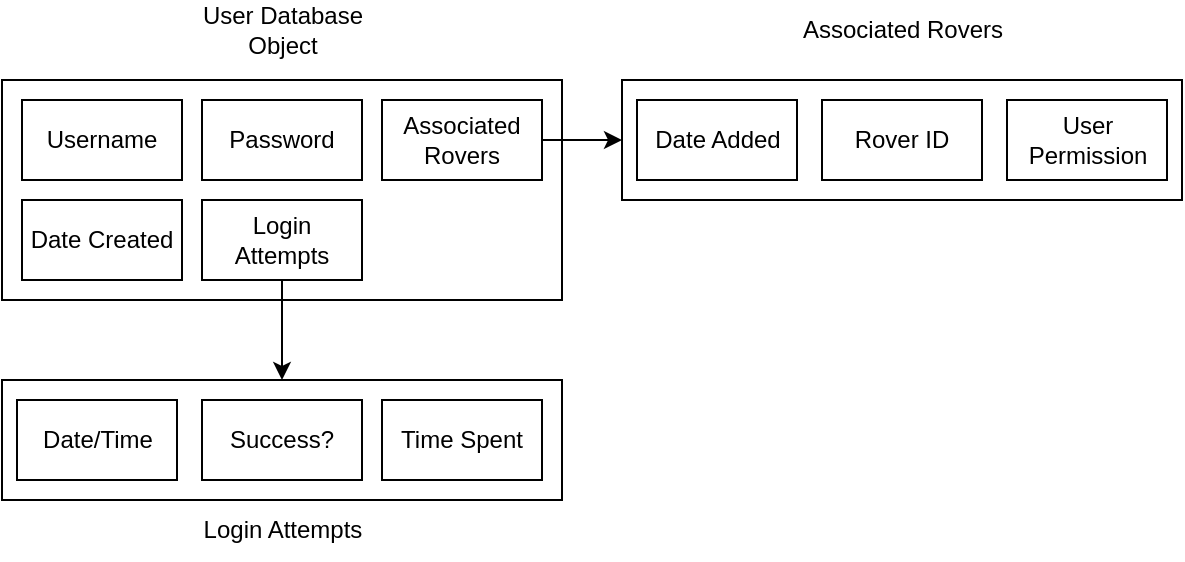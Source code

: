 <mxfile version="22.0.4" type="device">
  <diagram name="Page-1" id="dPX_2XF36LBO8KbWEEkA">
    <mxGraphModel dx="875" dy="525" grid="1" gridSize="10" guides="1" tooltips="1" connect="1" arrows="1" fold="1" page="1" pageScale="1" pageWidth="850" pageHeight="1100" math="0" shadow="0">
      <root>
        <mxCell id="0" />
        <mxCell id="1" parent="0" />
        <mxCell id="nyWDMQUpkCFgN6BWgU8t-1" value="" style="rounded=0;whiteSpace=wrap;html=1;" vertex="1" parent="1">
          <mxGeometry x="10" y="130" width="280" height="110" as="geometry" />
        </mxCell>
        <mxCell id="nyWDMQUpkCFgN6BWgU8t-2" value="Username" style="rounded=0;whiteSpace=wrap;html=1;" vertex="1" parent="1">
          <mxGeometry x="20" y="140" width="80" height="40" as="geometry" />
        </mxCell>
        <mxCell id="nyWDMQUpkCFgN6BWgU8t-3" value="User Database Object" style="text;html=1;strokeColor=none;fillColor=none;align=center;verticalAlign=middle;whiteSpace=wrap;rounded=0;" vertex="1" parent="1">
          <mxGeometry x="97.5" y="90" width="105" height="30" as="geometry" />
        </mxCell>
        <mxCell id="nyWDMQUpkCFgN6BWgU8t-4" value="Password" style="rounded=0;whiteSpace=wrap;html=1;" vertex="1" parent="1">
          <mxGeometry x="110" y="140" width="80" height="40" as="geometry" />
        </mxCell>
        <mxCell id="nyWDMQUpkCFgN6BWgU8t-24" style="edgeStyle=orthogonalEdgeStyle;rounded=0;orthogonalLoop=1;jettySize=auto;html=1;exitX=1;exitY=0.5;exitDx=0;exitDy=0;entryX=0;entryY=0.5;entryDx=0;entryDy=0;" edge="1" parent="1" source="nyWDMQUpkCFgN6BWgU8t-5" target="nyWDMQUpkCFgN6BWgU8t-15">
          <mxGeometry relative="1" as="geometry" />
        </mxCell>
        <mxCell id="nyWDMQUpkCFgN6BWgU8t-5" value="Associated Rovers" style="rounded=0;whiteSpace=wrap;html=1;" vertex="1" parent="1">
          <mxGeometry x="200" y="140" width="80" height="40" as="geometry" />
        </mxCell>
        <mxCell id="nyWDMQUpkCFgN6BWgU8t-6" style="edgeStyle=orthogonalEdgeStyle;rounded=0;orthogonalLoop=1;jettySize=auto;html=1;exitX=0.5;exitY=1;exitDx=0;exitDy=0;" edge="1" parent="1" source="nyWDMQUpkCFgN6BWgU8t-1" target="nyWDMQUpkCFgN6BWgU8t-1">
          <mxGeometry relative="1" as="geometry" />
        </mxCell>
        <mxCell id="nyWDMQUpkCFgN6BWgU8t-8" style="edgeStyle=orthogonalEdgeStyle;rounded=0;orthogonalLoop=1;jettySize=auto;html=1;exitX=0.5;exitY=1;exitDx=0;exitDy=0;" edge="1" parent="1" source="nyWDMQUpkCFgN6BWgU8t-1" target="nyWDMQUpkCFgN6BWgU8t-1">
          <mxGeometry relative="1" as="geometry" />
        </mxCell>
        <mxCell id="nyWDMQUpkCFgN6BWgU8t-11" value="Associated Rovers" style="text;html=1;strokeColor=none;fillColor=none;align=center;verticalAlign=middle;whiteSpace=wrap;rounded=0;" vertex="1" parent="1">
          <mxGeometry x="407.5" y="90" width="105" height="30" as="geometry" />
        </mxCell>
        <mxCell id="nyWDMQUpkCFgN6BWgU8t-12" value="Date Created" style="rounded=0;whiteSpace=wrap;html=1;" vertex="1" parent="1">
          <mxGeometry x="20" y="190" width="80" height="40" as="geometry" />
        </mxCell>
        <mxCell id="nyWDMQUpkCFgN6BWgU8t-19" style="edgeStyle=orthogonalEdgeStyle;rounded=0;orthogonalLoop=1;jettySize=auto;html=1;entryX=0.5;entryY=0;entryDx=0;entryDy=0;" edge="1" parent="1" source="nyWDMQUpkCFgN6BWgU8t-13" target="nyWDMQUpkCFgN6BWgU8t-17">
          <mxGeometry relative="1" as="geometry" />
        </mxCell>
        <mxCell id="nyWDMQUpkCFgN6BWgU8t-13" value="Login Attempts" style="rounded=0;whiteSpace=wrap;html=1;" vertex="1" parent="1">
          <mxGeometry x="110" y="190" width="80" height="40" as="geometry" />
        </mxCell>
        <mxCell id="nyWDMQUpkCFgN6BWgU8t-15" value="" style="rounded=0;whiteSpace=wrap;html=1;" vertex="1" parent="1">
          <mxGeometry x="320" y="130" width="280" height="60" as="geometry" />
        </mxCell>
        <mxCell id="nyWDMQUpkCFgN6BWgU8t-17" value="" style="rounded=0;whiteSpace=wrap;html=1;" vertex="1" parent="1">
          <mxGeometry x="10" y="280" width="280" height="60" as="geometry" />
        </mxCell>
        <mxCell id="nyWDMQUpkCFgN6BWgU8t-20" value="Date Added" style="rounded=0;whiteSpace=wrap;html=1;" vertex="1" parent="1">
          <mxGeometry x="327.5" y="140" width="80" height="40" as="geometry" />
        </mxCell>
        <mxCell id="nyWDMQUpkCFgN6BWgU8t-21" value="Rover ID" style="rounded=0;whiteSpace=wrap;html=1;" vertex="1" parent="1">
          <mxGeometry x="420" y="140" width="80" height="40" as="geometry" />
        </mxCell>
        <mxCell id="nyWDMQUpkCFgN6BWgU8t-22" value="User Permission" style="rounded=0;whiteSpace=wrap;html=1;" vertex="1" parent="1">
          <mxGeometry x="512.5" y="140" width="80" height="40" as="geometry" />
        </mxCell>
        <mxCell id="nyWDMQUpkCFgN6BWgU8t-25" value="Date/Time" style="rounded=0;whiteSpace=wrap;html=1;" vertex="1" parent="1">
          <mxGeometry x="17.5" y="290" width="80" height="40" as="geometry" />
        </mxCell>
        <mxCell id="nyWDMQUpkCFgN6BWgU8t-26" value="Success?" style="rounded=0;whiteSpace=wrap;html=1;" vertex="1" parent="1">
          <mxGeometry x="110" y="290" width="80" height="40" as="geometry" />
        </mxCell>
        <mxCell id="nyWDMQUpkCFgN6BWgU8t-27" value="Time Spent" style="rounded=0;whiteSpace=wrap;html=1;" vertex="1" parent="1">
          <mxGeometry x="200" y="290" width="80" height="40" as="geometry" />
        </mxCell>
        <mxCell id="nyWDMQUpkCFgN6BWgU8t-28" value="Login Attempts" style="text;html=1;strokeColor=none;fillColor=none;align=center;verticalAlign=middle;whiteSpace=wrap;rounded=0;" vertex="1" parent="1">
          <mxGeometry x="97.5" y="340" width="105" height="30" as="geometry" />
        </mxCell>
      </root>
    </mxGraphModel>
  </diagram>
</mxfile>
